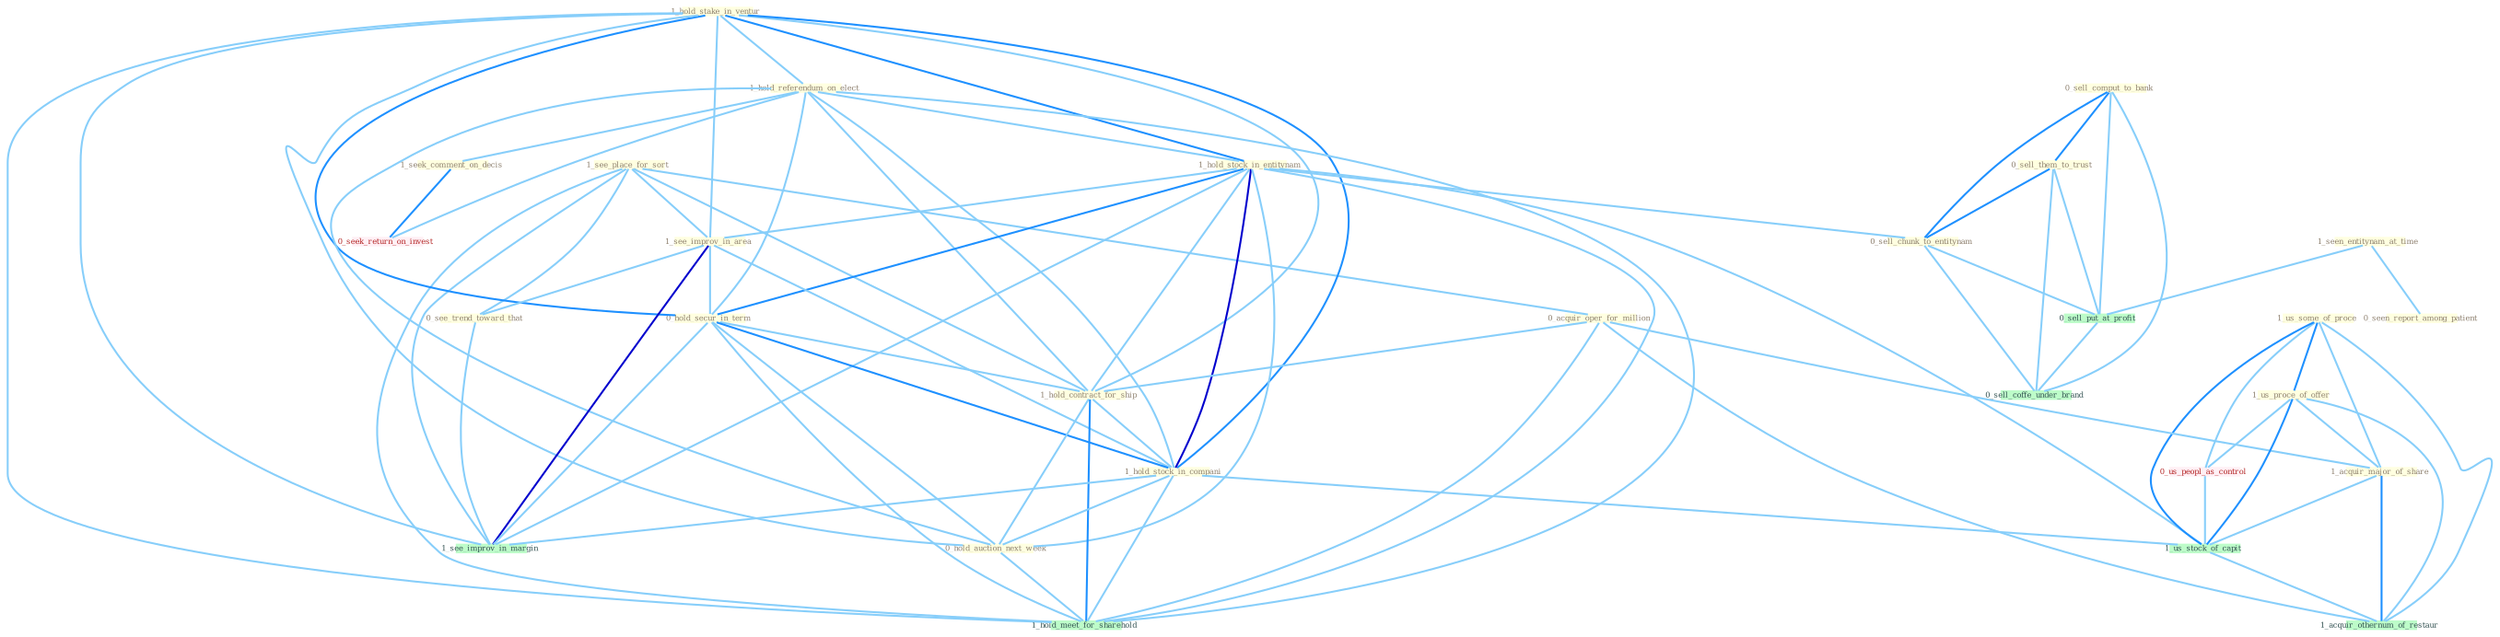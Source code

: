 Graph G{ 
    node
    [shape=polygon,style=filled,width=.5,height=.06,color="#BDFCC9",fixedsize=true,fontsize=4,
    fontcolor="#2f4f4f"];
    {node
    [color="#ffffe0", fontcolor="#8b7d6b"] "1_see_place_for_sort " "1_hold_stake_in_ventur " "1_hold_referendum_on_elect " "1_seen_entitynam_at_time " "1_hold_stock_in_entitynam " "0_sell_comput_to_bank " "1_us_some_of_proce " "0_seen_report_among_patient " "1_see_improv_in_area " "0_see_trend_toward_that " "0_hold_secur_in_term " "0_acquir_oper_for_million " "1_us_proce_of_offer " "1_hold_contract_for_ship " "1_hold_stock_in_compani " "1_acquir_major_of_share " "0_sell_them_to_trust " "0_hold_auction_next_week " "1_seek_comment_on_decis " "0_sell_chunk_to_entitynam "}
{node [color="#fff0f5", fontcolor="#b22222"] "0_us_peopl_as_control " "0_seek_return_on_invest "}
edge [color="#B0E2FF"];

	"1_see_place_for_sort " -- "1_see_improv_in_area " [w="1", color="#87cefa" ];
	"1_see_place_for_sort " -- "0_see_trend_toward_that " [w="1", color="#87cefa" ];
	"1_see_place_for_sort " -- "0_acquir_oper_for_million " [w="1", color="#87cefa" ];
	"1_see_place_for_sort " -- "1_hold_contract_for_ship " [w="1", color="#87cefa" ];
	"1_see_place_for_sort " -- "1_see_improv_in_margin " [w="1", color="#87cefa" ];
	"1_see_place_for_sort " -- "1_hold_meet_for_sharehold " [w="1", color="#87cefa" ];
	"1_hold_stake_in_ventur " -- "1_hold_referendum_on_elect " [w="1", color="#87cefa" ];
	"1_hold_stake_in_ventur " -- "1_hold_stock_in_entitynam " [w="2", color="#1e90ff" , len=0.8];
	"1_hold_stake_in_ventur " -- "1_see_improv_in_area " [w="1", color="#87cefa" ];
	"1_hold_stake_in_ventur " -- "0_hold_secur_in_term " [w="2", color="#1e90ff" , len=0.8];
	"1_hold_stake_in_ventur " -- "1_hold_contract_for_ship " [w="1", color="#87cefa" ];
	"1_hold_stake_in_ventur " -- "1_hold_stock_in_compani " [w="2", color="#1e90ff" , len=0.8];
	"1_hold_stake_in_ventur " -- "0_hold_auction_next_week " [w="1", color="#87cefa" ];
	"1_hold_stake_in_ventur " -- "1_see_improv_in_margin " [w="1", color="#87cefa" ];
	"1_hold_stake_in_ventur " -- "1_hold_meet_for_sharehold " [w="1", color="#87cefa" ];
	"1_hold_referendum_on_elect " -- "1_hold_stock_in_entitynam " [w="1", color="#87cefa" ];
	"1_hold_referendum_on_elect " -- "0_hold_secur_in_term " [w="1", color="#87cefa" ];
	"1_hold_referendum_on_elect " -- "1_hold_contract_for_ship " [w="1", color="#87cefa" ];
	"1_hold_referendum_on_elect " -- "1_hold_stock_in_compani " [w="1", color="#87cefa" ];
	"1_hold_referendum_on_elect " -- "0_hold_auction_next_week " [w="1", color="#87cefa" ];
	"1_hold_referendum_on_elect " -- "1_seek_comment_on_decis " [w="1", color="#87cefa" ];
	"1_hold_referendum_on_elect " -- "0_seek_return_on_invest " [w="1", color="#87cefa" ];
	"1_hold_referendum_on_elect " -- "1_hold_meet_for_sharehold " [w="1", color="#87cefa" ];
	"1_seen_entitynam_at_time " -- "0_seen_report_among_patient " [w="1", color="#87cefa" ];
	"1_seen_entitynam_at_time " -- "0_sell_put_at_profit " [w="1", color="#87cefa" ];
	"1_hold_stock_in_entitynam " -- "1_see_improv_in_area " [w="1", color="#87cefa" ];
	"1_hold_stock_in_entitynam " -- "0_hold_secur_in_term " [w="2", color="#1e90ff" , len=0.8];
	"1_hold_stock_in_entitynam " -- "1_hold_contract_for_ship " [w="1", color="#87cefa" ];
	"1_hold_stock_in_entitynam " -- "1_hold_stock_in_compani " [w="3", color="#0000cd" , len=0.6];
	"1_hold_stock_in_entitynam " -- "0_hold_auction_next_week " [w="1", color="#87cefa" ];
	"1_hold_stock_in_entitynam " -- "0_sell_chunk_to_entitynam " [w="1", color="#87cefa" ];
	"1_hold_stock_in_entitynam " -- "1_us_stock_of_capit " [w="1", color="#87cefa" ];
	"1_hold_stock_in_entitynam " -- "1_see_improv_in_margin " [w="1", color="#87cefa" ];
	"1_hold_stock_in_entitynam " -- "1_hold_meet_for_sharehold " [w="1", color="#87cefa" ];
	"0_sell_comput_to_bank " -- "0_sell_them_to_trust " [w="2", color="#1e90ff" , len=0.8];
	"0_sell_comput_to_bank " -- "0_sell_chunk_to_entitynam " [w="2", color="#1e90ff" , len=0.8];
	"0_sell_comput_to_bank " -- "0_sell_put_at_profit " [w="1", color="#87cefa" ];
	"0_sell_comput_to_bank " -- "0_sell_coffe_under_brand " [w="1", color="#87cefa" ];
	"1_us_some_of_proce " -- "1_us_proce_of_offer " [w="2", color="#1e90ff" , len=0.8];
	"1_us_some_of_proce " -- "1_acquir_major_of_share " [w="1", color="#87cefa" ];
	"1_us_some_of_proce " -- "0_us_peopl_as_control " [w="1", color="#87cefa" ];
	"1_us_some_of_proce " -- "1_us_stock_of_capit " [w="2", color="#1e90ff" , len=0.8];
	"1_us_some_of_proce " -- "1_acquir_othernum_of_restaur " [w="1", color="#87cefa" ];
	"1_see_improv_in_area " -- "0_see_trend_toward_that " [w="1", color="#87cefa" ];
	"1_see_improv_in_area " -- "0_hold_secur_in_term " [w="1", color="#87cefa" ];
	"1_see_improv_in_area " -- "1_hold_stock_in_compani " [w="1", color="#87cefa" ];
	"1_see_improv_in_area " -- "1_see_improv_in_margin " [w="3", color="#0000cd" , len=0.6];
	"0_see_trend_toward_that " -- "1_see_improv_in_margin " [w="1", color="#87cefa" ];
	"0_hold_secur_in_term " -- "1_hold_contract_for_ship " [w="1", color="#87cefa" ];
	"0_hold_secur_in_term " -- "1_hold_stock_in_compani " [w="2", color="#1e90ff" , len=0.8];
	"0_hold_secur_in_term " -- "0_hold_auction_next_week " [w="1", color="#87cefa" ];
	"0_hold_secur_in_term " -- "1_see_improv_in_margin " [w="1", color="#87cefa" ];
	"0_hold_secur_in_term " -- "1_hold_meet_for_sharehold " [w="1", color="#87cefa" ];
	"0_acquir_oper_for_million " -- "1_hold_contract_for_ship " [w="1", color="#87cefa" ];
	"0_acquir_oper_for_million " -- "1_acquir_major_of_share " [w="1", color="#87cefa" ];
	"0_acquir_oper_for_million " -- "1_hold_meet_for_sharehold " [w="1", color="#87cefa" ];
	"0_acquir_oper_for_million " -- "1_acquir_othernum_of_restaur " [w="1", color="#87cefa" ];
	"1_us_proce_of_offer " -- "1_acquir_major_of_share " [w="1", color="#87cefa" ];
	"1_us_proce_of_offer " -- "0_us_peopl_as_control " [w="1", color="#87cefa" ];
	"1_us_proce_of_offer " -- "1_us_stock_of_capit " [w="2", color="#1e90ff" , len=0.8];
	"1_us_proce_of_offer " -- "1_acquir_othernum_of_restaur " [w="1", color="#87cefa" ];
	"1_hold_contract_for_ship " -- "1_hold_stock_in_compani " [w="1", color="#87cefa" ];
	"1_hold_contract_for_ship " -- "0_hold_auction_next_week " [w="1", color="#87cefa" ];
	"1_hold_contract_for_ship " -- "1_hold_meet_for_sharehold " [w="2", color="#1e90ff" , len=0.8];
	"1_hold_stock_in_compani " -- "0_hold_auction_next_week " [w="1", color="#87cefa" ];
	"1_hold_stock_in_compani " -- "1_us_stock_of_capit " [w="1", color="#87cefa" ];
	"1_hold_stock_in_compani " -- "1_see_improv_in_margin " [w="1", color="#87cefa" ];
	"1_hold_stock_in_compani " -- "1_hold_meet_for_sharehold " [w="1", color="#87cefa" ];
	"1_acquir_major_of_share " -- "1_us_stock_of_capit " [w="1", color="#87cefa" ];
	"1_acquir_major_of_share " -- "1_acquir_othernum_of_restaur " [w="2", color="#1e90ff" , len=0.8];
	"0_sell_them_to_trust " -- "0_sell_chunk_to_entitynam " [w="2", color="#1e90ff" , len=0.8];
	"0_sell_them_to_trust " -- "0_sell_put_at_profit " [w="1", color="#87cefa" ];
	"0_sell_them_to_trust " -- "0_sell_coffe_under_brand " [w="1", color="#87cefa" ];
	"0_hold_auction_next_week " -- "1_hold_meet_for_sharehold " [w="1", color="#87cefa" ];
	"1_seek_comment_on_decis " -- "0_seek_return_on_invest " [w="2", color="#1e90ff" , len=0.8];
	"0_sell_chunk_to_entitynam " -- "0_sell_put_at_profit " [w="1", color="#87cefa" ];
	"0_sell_chunk_to_entitynam " -- "0_sell_coffe_under_brand " [w="1", color="#87cefa" ];
	"0_us_peopl_as_control " -- "1_us_stock_of_capit " [w="1", color="#87cefa" ];
	"0_sell_put_at_profit " -- "0_sell_coffe_under_brand " [w="1", color="#87cefa" ];
	"1_us_stock_of_capit " -- "1_acquir_othernum_of_restaur " [w="1", color="#87cefa" ];
}